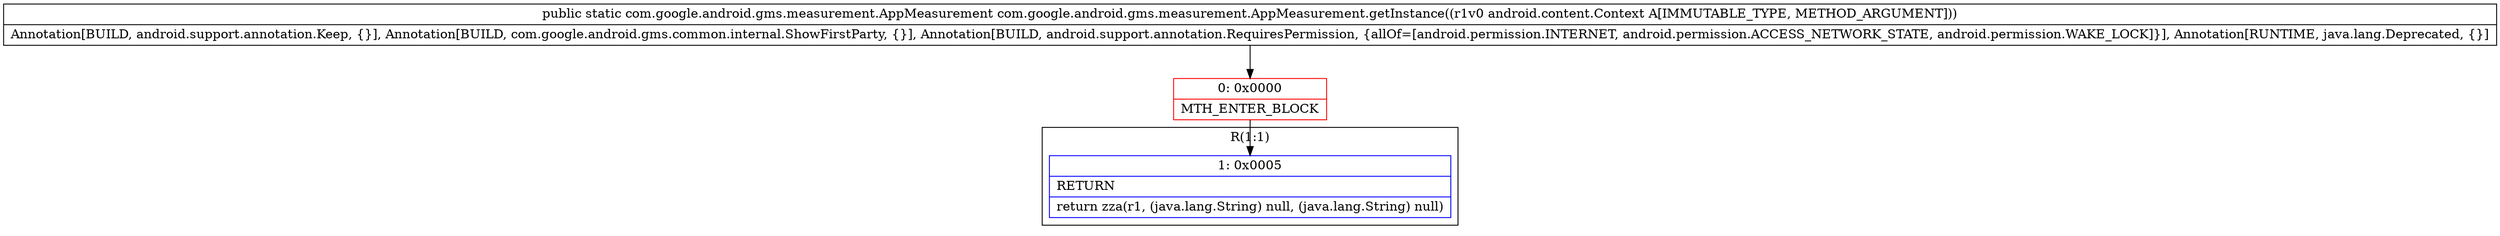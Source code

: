 digraph "CFG forcom.google.android.gms.measurement.AppMeasurement.getInstance(Landroid\/content\/Context;)Lcom\/google\/android\/gms\/measurement\/AppMeasurement;" {
subgraph cluster_Region_854523360 {
label = "R(1:1)";
node [shape=record,color=blue];
Node_1 [shape=record,label="{1\:\ 0x0005|RETURN\l|return zza(r1, (java.lang.String) null, (java.lang.String) null)\l}"];
}
Node_0 [shape=record,color=red,label="{0\:\ 0x0000|MTH_ENTER_BLOCK\l}"];
MethodNode[shape=record,label="{public static com.google.android.gms.measurement.AppMeasurement com.google.android.gms.measurement.AppMeasurement.getInstance((r1v0 android.content.Context A[IMMUTABLE_TYPE, METHOD_ARGUMENT]))  | Annotation[BUILD, android.support.annotation.Keep, \{\}], Annotation[BUILD, com.google.android.gms.common.internal.ShowFirstParty, \{\}], Annotation[BUILD, android.support.annotation.RequiresPermission, \{allOf=[android.permission.INTERNET, android.permission.ACCESS_NETWORK_STATE, android.permission.WAKE_LOCK]\}], Annotation[RUNTIME, java.lang.Deprecated, \{\}]\l}"];
MethodNode -> Node_0;
Node_0 -> Node_1;
}

